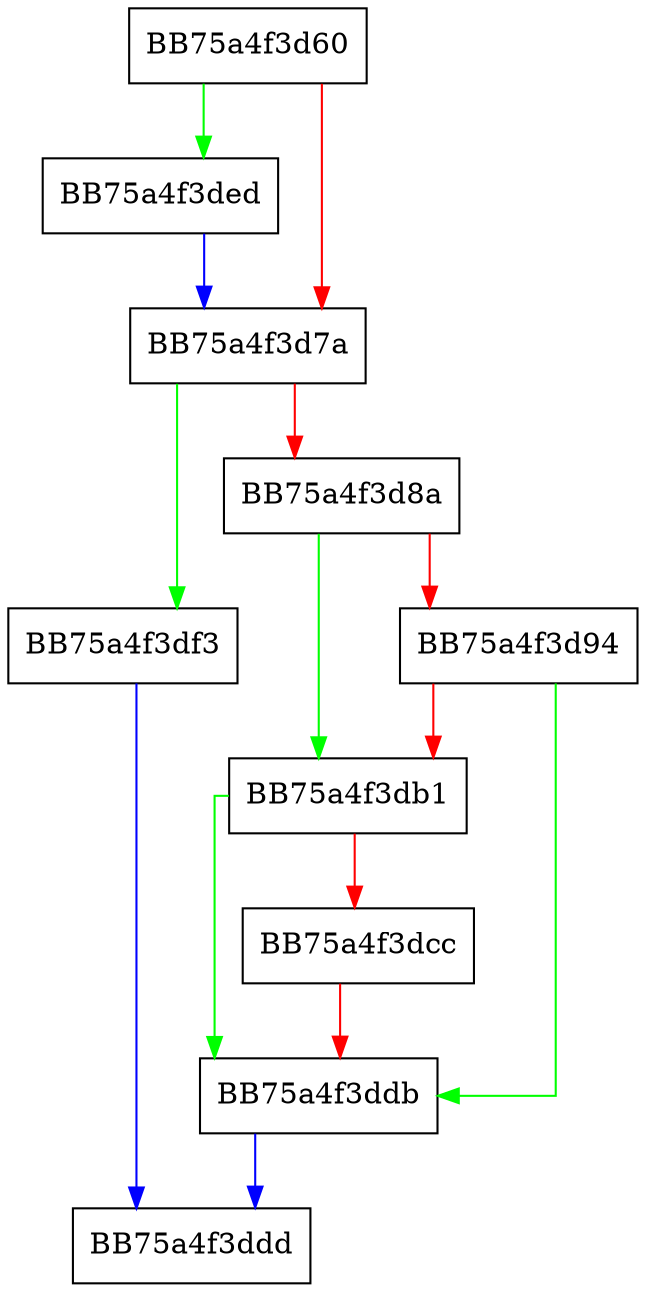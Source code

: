 digraph GetNextSubKey {
  node [shape="box"];
  graph [splines=ortho];
  BB75a4f3d60 -> BB75a4f3ded [color="green"];
  BB75a4f3d60 -> BB75a4f3d7a [color="red"];
  BB75a4f3d7a -> BB75a4f3df3 [color="green"];
  BB75a4f3d7a -> BB75a4f3d8a [color="red"];
  BB75a4f3d8a -> BB75a4f3db1 [color="green"];
  BB75a4f3d8a -> BB75a4f3d94 [color="red"];
  BB75a4f3d94 -> BB75a4f3ddb [color="green"];
  BB75a4f3d94 -> BB75a4f3db1 [color="red"];
  BB75a4f3db1 -> BB75a4f3ddb [color="green"];
  BB75a4f3db1 -> BB75a4f3dcc [color="red"];
  BB75a4f3dcc -> BB75a4f3ddb [color="red"];
  BB75a4f3ddb -> BB75a4f3ddd [color="blue"];
  BB75a4f3ded -> BB75a4f3d7a [color="blue"];
  BB75a4f3df3 -> BB75a4f3ddd [color="blue"];
}